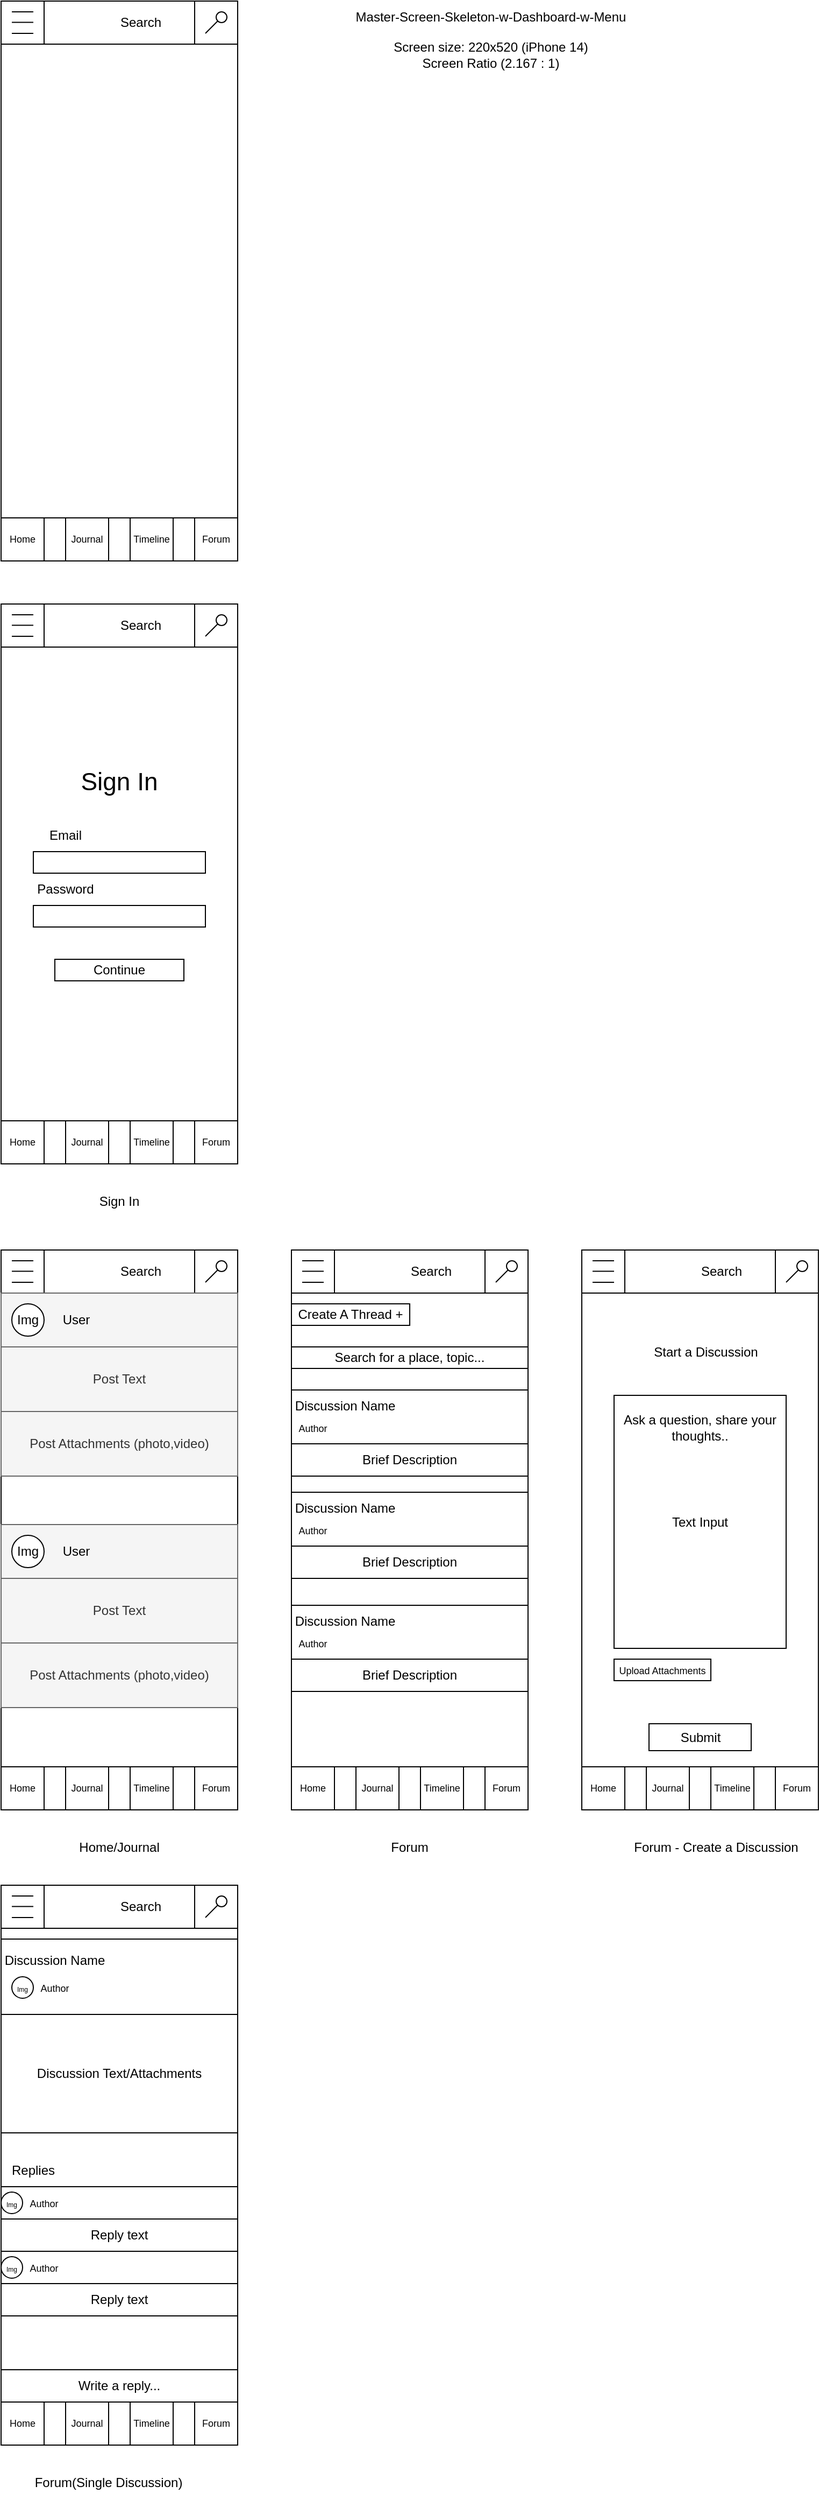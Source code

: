 <mxfile version="22.0.4" type="github" pages="15">
  <diagram name="Master-Screen-Skeleton-w-Dash" id="dcU1EmuCoUyJwAfTxBAl">
    <mxGraphModel dx="1434" dy="782" grid="1" gridSize="10" guides="1" tooltips="1" connect="1" arrows="1" fold="1" page="1" pageScale="1" pageWidth="850" pageHeight="1100" math="0" shadow="0">
      <root>
        <mxCell id="0" />
        <mxCell id="1" parent="0" />
        <mxCell id="VYiLOWBzsUnHH9N8WDeH-3" value="" style="endArrow=none;html=1;rounded=0;" parent="1" edge="1">
          <mxGeometry width="50" height="50" relative="1" as="geometry">
            <mxPoint x="200" y="600" as="sourcePoint" />
            <mxPoint x="200" y="600.0" as="targetPoint" />
          </mxGeometry>
        </mxCell>
        <mxCell id="VYiLOWBzsUnHH9N8WDeH-6" value="" style="rounded=0;whiteSpace=wrap;html=1;" parent="1" vertex="1">
          <mxGeometry width="220" height="520" as="geometry" />
        </mxCell>
        <mxCell id="VYiLOWBzsUnHH9N8WDeH-7" value="" style="rounded=0;whiteSpace=wrap;html=1;" parent="1" vertex="1">
          <mxGeometry y="480" width="220" height="40" as="geometry" />
        </mxCell>
        <mxCell id="VYiLOWBzsUnHH9N8WDeH-8" value="Forum" style="rounded=0;whiteSpace=wrap;html=1;fontSize=9;" parent="1" vertex="1">
          <mxGeometry x="180" y="480" width="40" height="40" as="geometry" />
        </mxCell>
        <mxCell id="VYiLOWBzsUnHH9N8WDeH-9" value="Timeline" style="rounded=0;whiteSpace=wrap;html=1;fontSize=9;" parent="1" vertex="1">
          <mxGeometry x="120" y="480" width="40" height="40" as="geometry" />
        </mxCell>
        <mxCell id="VYiLOWBzsUnHH9N8WDeH-10" value="Journal" style="rounded=0;whiteSpace=wrap;html=1;fontSize=9;" parent="1" vertex="1">
          <mxGeometry x="60" y="480" width="40" height="40" as="geometry" />
        </mxCell>
        <mxCell id="VYiLOWBzsUnHH9N8WDeH-11" value="Home" style="rounded=0;whiteSpace=wrap;html=1;fontSize=9;" parent="1" vertex="1">
          <mxGeometry y="480" width="40" height="40" as="geometry" />
        </mxCell>
        <mxCell id="VYiLOWBzsUnHH9N8WDeH-12" value="" style="rounded=0;whiteSpace=wrap;html=1;fontSize=9;" parent="1" vertex="1">
          <mxGeometry width="40" height="40" as="geometry" />
        </mxCell>
        <mxCell id="VYiLOWBzsUnHH9N8WDeH-13" value="" style="endArrow=none;html=1;rounded=0;" parent="1" edge="1">
          <mxGeometry width="50" height="50" relative="1" as="geometry">
            <mxPoint x="10" y="30" as="sourcePoint" />
            <mxPoint x="30" y="30" as="targetPoint" />
          </mxGeometry>
        </mxCell>
        <mxCell id="VYiLOWBzsUnHH9N8WDeH-14" value="" style="endArrow=none;html=1;rounded=0;" parent="1" edge="1">
          <mxGeometry width="50" height="50" relative="1" as="geometry">
            <mxPoint x="10" y="19.74" as="sourcePoint" />
            <mxPoint x="30" y="19.74" as="targetPoint" />
          </mxGeometry>
        </mxCell>
        <mxCell id="VYiLOWBzsUnHH9N8WDeH-15" value="" style="endArrow=none;html=1;rounded=0;" parent="1" edge="1">
          <mxGeometry width="50" height="50" relative="1" as="geometry">
            <mxPoint x="10" y="10" as="sourcePoint" />
            <mxPoint x="30" y="10" as="targetPoint" />
          </mxGeometry>
        </mxCell>
        <mxCell id="VYiLOWBzsUnHH9N8WDeH-17" value="Search" style="rounded=0;whiteSpace=wrap;html=1;" parent="1" vertex="1">
          <mxGeometry x="40" width="180" height="40" as="geometry" />
        </mxCell>
        <mxCell id="VYiLOWBzsUnHH9N8WDeH-21" value="" style="whiteSpace=wrap;html=1;aspect=fixed;" parent="1" vertex="1">
          <mxGeometry x="180" width="40" height="40" as="geometry" />
        </mxCell>
        <mxCell id="VYiLOWBzsUnHH9N8WDeH-18" value="" style="endArrow=none;html=1;rounded=0;entryX=0;entryY=1;entryDx=0;entryDy=0;" parent="1" target="VYiLOWBzsUnHH9N8WDeH-19" edge="1">
          <mxGeometry width="50" height="50" relative="1" as="geometry">
            <mxPoint x="190" y="30" as="sourcePoint" />
            <mxPoint x="200" y="20" as="targetPoint" />
          </mxGeometry>
        </mxCell>
        <mxCell id="VYiLOWBzsUnHH9N8WDeH-19" value="" style="ellipse;whiteSpace=wrap;html=1;" parent="1" vertex="1">
          <mxGeometry x="200" y="10" width="10" height="10" as="geometry" />
        </mxCell>
        <mxCell id="VYiLOWBzsUnHH9N8WDeH-23" value="Screen size: 220x520 (iPhone 14) &lt;br&gt;Screen Ratio (2.167 : 1)" style="text;html=1;align=center;verticalAlign=middle;resizable=0;points=[];autosize=1;strokeColor=none;fillColor=none;" parent="1" vertex="1">
          <mxGeometry x="355" y="30" width="200" height="40" as="geometry" />
        </mxCell>
        <mxCell id="VYiLOWBzsUnHH9N8WDeH-26" value="Master-Screen-Skeleton-w-Dashboard-w-Menu" style="text;html=1;align=center;verticalAlign=middle;resizable=0;points=[];autosize=1;strokeColor=none;fillColor=none;" parent="1" vertex="1">
          <mxGeometry x="320" width="270" height="30" as="geometry" />
        </mxCell>
        <mxCell id="iby2Xb2JoWdq31YHK60q-1" value="" style="rounded=0;whiteSpace=wrap;html=1;" parent="1" vertex="1">
          <mxGeometry y="560" width="220" height="520" as="geometry" />
        </mxCell>
        <mxCell id="iby2Xb2JoWdq31YHK60q-2" value="" style="rounded=0;whiteSpace=wrap;html=1;" parent="1" vertex="1">
          <mxGeometry y="1040" width="220" height="40" as="geometry" />
        </mxCell>
        <mxCell id="iby2Xb2JoWdq31YHK60q-3" value="Forum" style="rounded=0;whiteSpace=wrap;html=1;fontSize=9;" parent="1" vertex="1">
          <mxGeometry x="180" y="1040" width="40" height="40" as="geometry" />
        </mxCell>
        <mxCell id="iby2Xb2JoWdq31YHK60q-4" value="Timeline" style="rounded=0;whiteSpace=wrap;html=1;fontSize=9;" parent="1" vertex="1">
          <mxGeometry x="120" y="1040" width="40" height="40" as="geometry" />
        </mxCell>
        <mxCell id="iby2Xb2JoWdq31YHK60q-5" value="Journal" style="rounded=0;whiteSpace=wrap;html=1;fontSize=9;" parent="1" vertex="1">
          <mxGeometry x="60" y="1040" width="40" height="40" as="geometry" />
        </mxCell>
        <mxCell id="iby2Xb2JoWdq31YHK60q-6" value="Home" style="rounded=0;whiteSpace=wrap;html=1;fontSize=9;" parent="1" vertex="1">
          <mxGeometry y="1040" width="40" height="40" as="geometry" />
        </mxCell>
        <mxCell id="iby2Xb2JoWdq31YHK60q-7" value="" style="rounded=0;whiteSpace=wrap;html=1;fontSize=9;" parent="1" vertex="1">
          <mxGeometry y="560" width="40" height="40" as="geometry" />
        </mxCell>
        <mxCell id="iby2Xb2JoWdq31YHK60q-8" value="" style="endArrow=none;html=1;rounded=0;" parent="1" edge="1">
          <mxGeometry width="50" height="50" relative="1" as="geometry">
            <mxPoint x="10" y="590" as="sourcePoint" />
            <mxPoint x="30" y="590" as="targetPoint" />
          </mxGeometry>
        </mxCell>
        <mxCell id="iby2Xb2JoWdq31YHK60q-9" value="" style="endArrow=none;html=1;rounded=0;" parent="1" edge="1">
          <mxGeometry width="50" height="50" relative="1" as="geometry">
            <mxPoint x="10" y="579.74" as="sourcePoint" />
            <mxPoint x="30" y="579.74" as="targetPoint" />
          </mxGeometry>
        </mxCell>
        <mxCell id="iby2Xb2JoWdq31YHK60q-10" value="" style="endArrow=none;html=1;rounded=0;" parent="1" edge="1">
          <mxGeometry width="50" height="50" relative="1" as="geometry">
            <mxPoint x="10" y="570" as="sourcePoint" />
            <mxPoint x="30" y="570" as="targetPoint" />
          </mxGeometry>
        </mxCell>
        <mxCell id="iby2Xb2JoWdq31YHK60q-11" value="Search" style="rounded=0;whiteSpace=wrap;html=1;" parent="1" vertex="1">
          <mxGeometry x="40" y="560" width="180" height="40" as="geometry" />
        </mxCell>
        <mxCell id="iby2Xb2JoWdq31YHK60q-12" value="" style="whiteSpace=wrap;html=1;aspect=fixed;" parent="1" vertex="1">
          <mxGeometry x="180" y="560" width="40" height="40" as="geometry" />
        </mxCell>
        <mxCell id="iby2Xb2JoWdq31YHK60q-13" value="" style="endArrow=none;html=1;rounded=0;entryX=0;entryY=1;entryDx=0;entryDy=0;" parent="1" target="iby2Xb2JoWdq31YHK60q-14" edge="1">
          <mxGeometry width="50" height="50" relative="1" as="geometry">
            <mxPoint x="190" y="590" as="sourcePoint" />
            <mxPoint x="200" y="580" as="targetPoint" />
          </mxGeometry>
        </mxCell>
        <mxCell id="iby2Xb2JoWdq31YHK60q-14" value="" style="ellipse;whiteSpace=wrap;html=1;" parent="1" vertex="1">
          <mxGeometry x="200" y="570" width="10" height="10" as="geometry" />
        </mxCell>
        <mxCell id="iby2Xb2JoWdq31YHK60q-15" value="Sign In" style="text;html=1;strokeColor=none;fillColor=none;align=center;verticalAlign=middle;whiteSpace=wrap;rounded=0;" parent="1" vertex="1">
          <mxGeometry x="80" y="1100" width="60" height="30" as="geometry" />
        </mxCell>
        <mxCell id="iby2Xb2JoWdq31YHK60q-16" value="" style="rounded=0;whiteSpace=wrap;html=1;" parent="1" vertex="1">
          <mxGeometry x="30" y="790" width="160" height="20" as="geometry" />
        </mxCell>
        <mxCell id="iby2Xb2JoWdq31YHK60q-17" value="" style="rounded=0;whiteSpace=wrap;html=1;" parent="1" vertex="1">
          <mxGeometry x="30" y="840" width="160" height="20" as="geometry" />
        </mxCell>
        <mxCell id="iby2Xb2JoWdq31YHK60q-18" value="Email" style="text;html=1;strokeColor=none;fillColor=none;align=center;verticalAlign=middle;whiteSpace=wrap;rounded=0;" parent="1" vertex="1">
          <mxGeometry x="30" y="760" width="60" height="30" as="geometry" />
        </mxCell>
        <mxCell id="iby2Xb2JoWdq31YHK60q-19" value="Password" style="text;html=1;strokeColor=none;fillColor=none;align=center;verticalAlign=middle;whiteSpace=wrap;rounded=0;" parent="1" vertex="1">
          <mxGeometry x="30" y="810" width="60" height="30" as="geometry" />
        </mxCell>
        <mxCell id="iby2Xb2JoWdq31YHK60q-20" value="&lt;font style=&quot;font-size: 23px;&quot;&gt;Sign In&lt;/font&gt;" style="text;html=1;strokeColor=none;fillColor=none;align=center;verticalAlign=middle;whiteSpace=wrap;rounded=0;" parent="1" vertex="1">
          <mxGeometry x="70" y="710" width="80" height="30" as="geometry" />
        </mxCell>
        <mxCell id="iby2Xb2JoWdq31YHK60q-21" value="Continue" style="rounded=0;whiteSpace=wrap;html=1;" parent="1" vertex="1">
          <mxGeometry x="50" y="890" width="120" height="20" as="geometry" />
        </mxCell>
        <mxCell id="iby2Xb2JoWdq31YHK60q-152" value="" style="endArrow=none;html=1;rounded=0;" parent="1" edge="1">
          <mxGeometry width="50" height="50" relative="1" as="geometry">
            <mxPoint x="200" y="1200" as="sourcePoint" />
            <mxPoint x="200" y="1200" as="targetPoint" />
          </mxGeometry>
        </mxCell>
        <mxCell id="iby2Xb2JoWdq31YHK60q-153" value="" style="rounded=0;whiteSpace=wrap;html=1;" parent="1" vertex="1">
          <mxGeometry y="1160" width="220" height="520" as="geometry" />
        </mxCell>
        <mxCell id="iby2Xb2JoWdq31YHK60q-154" value="" style="rounded=0;whiteSpace=wrap;html=1;" parent="1" vertex="1">
          <mxGeometry y="1640" width="220" height="40" as="geometry" />
        </mxCell>
        <mxCell id="iby2Xb2JoWdq31YHK60q-155" value="Forum" style="rounded=0;whiteSpace=wrap;html=1;fontSize=9;" parent="1" vertex="1">
          <mxGeometry x="180" y="1640" width="40" height="40" as="geometry" />
        </mxCell>
        <mxCell id="iby2Xb2JoWdq31YHK60q-156" value="Timeline" style="rounded=0;whiteSpace=wrap;html=1;fontSize=9;" parent="1" vertex="1">
          <mxGeometry x="120" y="1640" width="40" height="40" as="geometry" />
        </mxCell>
        <mxCell id="iby2Xb2JoWdq31YHK60q-157" value="Journal" style="rounded=0;whiteSpace=wrap;html=1;fontSize=9;" parent="1" vertex="1">
          <mxGeometry x="60" y="1640" width="40" height="40" as="geometry" />
        </mxCell>
        <mxCell id="iby2Xb2JoWdq31YHK60q-158" value="Home" style="rounded=0;whiteSpace=wrap;html=1;fontSize=9;" parent="1" vertex="1">
          <mxGeometry y="1640" width="40" height="40" as="geometry" />
        </mxCell>
        <mxCell id="iby2Xb2JoWdq31YHK60q-159" value="" style="rounded=0;whiteSpace=wrap;html=1;fontSize=9;" parent="1" vertex="1">
          <mxGeometry y="1160" width="40" height="40" as="geometry" />
        </mxCell>
        <mxCell id="iby2Xb2JoWdq31YHK60q-160" value="" style="endArrow=none;html=1;rounded=0;" parent="1" edge="1">
          <mxGeometry width="50" height="50" relative="1" as="geometry">
            <mxPoint x="10" y="1190" as="sourcePoint" />
            <mxPoint x="30" y="1190" as="targetPoint" />
          </mxGeometry>
        </mxCell>
        <mxCell id="iby2Xb2JoWdq31YHK60q-161" value="" style="endArrow=none;html=1;rounded=0;" parent="1" edge="1">
          <mxGeometry width="50" height="50" relative="1" as="geometry">
            <mxPoint x="10" y="1179.74" as="sourcePoint" />
            <mxPoint x="30" y="1179.74" as="targetPoint" />
          </mxGeometry>
        </mxCell>
        <mxCell id="iby2Xb2JoWdq31YHK60q-162" value="" style="endArrow=none;html=1;rounded=0;" parent="1" edge="1">
          <mxGeometry width="50" height="50" relative="1" as="geometry">
            <mxPoint x="10" y="1170" as="sourcePoint" />
            <mxPoint x="30" y="1170" as="targetPoint" />
          </mxGeometry>
        </mxCell>
        <mxCell id="iby2Xb2JoWdq31YHK60q-163" value="Search" style="rounded=0;whiteSpace=wrap;html=1;" parent="1" vertex="1">
          <mxGeometry x="40" y="1160" width="180" height="40" as="geometry" />
        </mxCell>
        <mxCell id="iby2Xb2JoWdq31YHK60q-164" value="" style="whiteSpace=wrap;html=1;aspect=fixed;" parent="1" vertex="1">
          <mxGeometry x="180" y="1160" width="40" height="40" as="geometry" />
        </mxCell>
        <mxCell id="iby2Xb2JoWdq31YHK60q-165" value="" style="endArrow=none;html=1;rounded=0;entryX=0;entryY=1;entryDx=0;entryDy=0;" parent="1" target="iby2Xb2JoWdq31YHK60q-166" edge="1">
          <mxGeometry width="50" height="50" relative="1" as="geometry">
            <mxPoint x="190" y="1190" as="sourcePoint" />
            <mxPoint x="200" y="1180" as="targetPoint" />
          </mxGeometry>
        </mxCell>
        <mxCell id="iby2Xb2JoWdq31YHK60q-166" value="" style="ellipse;whiteSpace=wrap;html=1;" parent="1" vertex="1">
          <mxGeometry x="200" y="1170" width="10" height="10" as="geometry" />
        </mxCell>
        <mxCell id="iby2Xb2JoWdq31YHK60q-167" value="Home/Journal" style="text;html=1;strokeColor=none;fillColor=none;align=center;verticalAlign=middle;whiteSpace=wrap;rounded=0;" parent="1" vertex="1">
          <mxGeometry x="80" y="1700" width="60" height="30" as="geometry" />
        </mxCell>
        <mxCell id="iby2Xb2JoWdq31YHK60q-174" value="" style="endArrow=none;html=1;rounded=0;" parent="1" edge="1">
          <mxGeometry width="50" height="50" relative="1" as="geometry">
            <mxPoint x="470" y="1200" as="sourcePoint" />
            <mxPoint x="470" y="1200" as="targetPoint" />
          </mxGeometry>
        </mxCell>
        <mxCell id="iby2Xb2JoWdq31YHK60q-175" value="" style="rounded=0;whiteSpace=wrap;html=1;" parent="1" vertex="1">
          <mxGeometry x="270" y="1160" width="220" height="520" as="geometry" />
        </mxCell>
        <mxCell id="iby2Xb2JoWdq31YHK60q-176" value="" style="rounded=0;whiteSpace=wrap;html=1;" parent="1" vertex="1">
          <mxGeometry x="270" y="1640" width="220" height="40" as="geometry" />
        </mxCell>
        <mxCell id="iby2Xb2JoWdq31YHK60q-177" value="Forum" style="rounded=0;whiteSpace=wrap;html=1;fontSize=9;" parent="1" vertex="1">
          <mxGeometry x="450" y="1640" width="40" height="40" as="geometry" />
        </mxCell>
        <mxCell id="iby2Xb2JoWdq31YHK60q-178" value="Timeline" style="rounded=0;whiteSpace=wrap;html=1;fontSize=9;" parent="1" vertex="1">
          <mxGeometry x="390" y="1640" width="40" height="40" as="geometry" />
        </mxCell>
        <mxCell id="iby2Xb2JoWdq31YHK60q-179" value="Journal" style="rounded=0;whiteSpace=wrap;html=1;fontSize=9;" parent="1" vertex="1">
          <mxGeometry x="330" y="1640" width="40" height="40" as="geometry" />
        </mxCell>
        <mxCell id="iby2Xb2JoWdq31YHK60q-180" value="Home" style="rounded=0;whiteSpace=wrap;html=1;fontSize=9;" parent="1" vertex="1">
          <mxGeometry x="270" y="1640" width="40" height="40" as="geometry" />
        </mxCell>
        <mxCell id="iby2Xb2JoWdq31YHK60q-181" value="" style="rounded=0;whiteSpace=wrap;html=1;fontSize=9;" parent="1" vertex="1">
          <mxGeometry x="270" y="1160" width="40" height="40" as="geometry" />
        </mxCell>
        <mxCell id="iby2Xb2JoWdq31YHK60q-182" value="" style="endArrow=none;html=1;rounded=0;" parent="1" edge="1">
          <mxGeometry width="50" height="50" relative="1" as="geometry">
            <mxPoint x="280" y="1190" as="sourcePoint" />
            <mxPoint x="300" y="1190" as="targetPoint" />
          </mxGeometry>
        </mxCell>
        <mxCell id="iby2Xb2JoWdq31YHK60q-183" value="" style="endArrow=none;html=1;rounded=0;" parent="1" edge="1">
          <mxGeometry width="50" height="50" relative="1" as="geometry">
            <mxPoint x="280" y="1179.74" as="sourcePoint" />
            <mxPoint x="300" y="1179.74" as="targetPoint" />
          </mxGeometry>
        </mxCell>
        <mxCell id="iby2Xb2JoWdq31YHK60q-184" value="" style="endArrow=none;html=1;rounded=0;" parent="1" edge="1">
          <mxGeometry width="50" height="50" relative="1" as="geometry">
            <mxPoint x="280" y="1170" as="sourcePoint" />
            <mxPoint x="300" y="1170" as="targetPoint" />
          </mxGeometry>
        </mxCell>
        <mxCell id="iby2Xb2JoWdq31YHK60q-185" value="Search" style="rounded=0;whiteSpace=wrap;html=1;" parent="1" vertex="1">
          <mxGeometry x="310" y="1160" width="180" height="40" as="geometry" />
        </mxCell>
        <mxCell id="iby2Xb2JoWdq31YHK60q-186" value="" style="whiteSpace=wrap;html=1;aspect=fixed;" parent="1" vertex="1">
          <mxGeometry x="450" y="1160" width="40" height="40" as="geometry" />
        </mxCell>
        <mxCell id="iby2Xb2JoWdq31YHK60q-187" value="" style="endArrow=none;html=1;rounded=0;entryX=0;entryY=1;entryDx=0;entryDy=0;" parent="1" target="iby2Xb2JoWdq31YHK60q-188" edge="1">
          <mxGeometry width="50" height="50" relative="1" as="geometry">
            <mxPoint x="460" y="1190" as="sourcePoint" />
            <mxPoint x="470" y="1180" as="targetPoint" />
          </mxGeometry>
        </mxCell>
        <mxCell id="iby2Xb2JoWdq31YHK60q-188" value="" style="ellipse;whiteSpace=wrap;html=1;" parent="1" vertex="1">
          <mxGeometry x="470" y="1170" width="10" height="10" as="geometry" />
        </mxCell>
        <mxCell id="iby2Xb2JoWdq31YHK60q-189" value="Forum" style="text;html=1;strokeColor=none;fillColor=none;align=center;verticalAlign=middle;whiteSpace=wrap;rounded=0;" parent="1" vertex="1">
          <mxGeometry x="350" y="1700" width="60" height="30" as="geometry" />
        </mxCell>
        <mxCell id="iby2Xb2JoWdq31YHK60q-198" value="" style="endArrow=none;html=1;rounded=0;" parent="1" edge="1">
          <mxGeometry width="50" height="50" relative="1" as="geometry">
            <mxPoint x="740" y="1200" as="sourcePoint" />
            <mxPoint x="740" y="1200" as="targetPoint" />
          </mxGeometry>
        </mxCell>
        <mxCell id="iby2Xb2JoWdq31YHK60q-199" value="" style="rounded=0;whiteSpace=wrap;html=1;" parent="1" vertex="1">
          <mxGeometry x="540" y="1160" width="220" height="520" as="geometry" />
        </mxCell>
        <mxCell id="iby2Xb2JoWdq31YHK60q-200" value="" style="rounded=0;whiteSpace=wrap;html=1;" parent="1" vertex="1">
          <mxGeometry x="540" y="1640" width="220" height="40" as="geometry" />
        </mxCell>
        <mxCell id="iby2Xb2JoWdq31YHK60q-201" value="Forum" style="rounded=0;whiteSpace=wrap;html=1;fontSize=9;" parent="1" vertex="1">
          <mxGeometry x="720" y="1640" width="40" height="40" as="geometry" />
        </mxCell>
        <mxCell id="iby2Xb2JoWdq31YHK60q-202" value="Timeline" style="rounded=0;whiteSpace=wrap;html=1;fontSize=9;" parent="1" vertex="1">
          <mxGeometry x="660" y="1640" width="40" height="40" as="geometry" />
        </mxCell>
        <mxCell id="iby2Xb2JoWdq31YHK60q-203" value="Journal" style="rounded=0;whiteSpace=wrap;html=1;fontSize=9;" parent="1" vertex="1">
          <mxGeometry x="600" y="1640" width="40" height="40" as="geometry" />
        </mxCell>
        <mxCell id="iby2Xb2JoWdq31YHK60q-204" value="Home" style="rounded=0;whiteSpace=wrap;html=1;fontSize=9;" parent="1" vertex="1">
          <mxGeometry x="540" y="1640" width="40" height="40" as="geometry" />
        </mxCell>
        <mxCell id="iby2Xb2JoWdq31YHK60q-205" value="" style="rounded=0;whiteSpace=wrap;html=1;fontSize=9;" parent="1" vertex="1">
          <mxGeometry x="540" y="1160" width="40" height="40" as="geometry" />
        </mxCell>
        <mxCell id="iby2Xb2JoWdq31YHK60q-206" value="" style="endArrow=none;html=1;rounded=0;" parent="1" edge="1">
          <mxGeometry width="50" height="50" relative="1" as="geometry">
            <mxPoint x="550" y="1190" as="sourcePoint" />
            <mxPoint x="570" y="1190" as="targetPoint" />
          </mxGeometry>
        </mxCell>
        <mxCell id="iby2Xb2JoWdq31YHK60q-207" value="" style="endArrow=none;html=1;rounded=0;" parent="1" edge="1">
          <mxGeometry width="50" height="50" relative="1" as="geometry">
            <mxPoint x="550" y="1179.74" as="sourcePoint" />
            <mxPoint x="570" y="1179.74" as="targetPoint" />
          </mxGeometry>
        </mxCell>
        <mxCell id="iby2Xb2JoWdq31YHK60q-208" value="" style="endArrow=none;html=1;rounded=0;" parent="1" edge="1">
          <mxGeometry width="50" height="50" relative="1" as="geometry">
            <mxPoint x="550" y="1170" as="sourcePoint" />
            <mxPoint x="570" y="1170" as="targetPoint" />
          </mxGeometry>
        </mxCell>
        <mxCell id="iby2Xb2JoWdq31YHK60q-209" value="Search" style="rounded=0;whiteSpace=wrap;html=1;" parent="1" vertex="1">
          <mxGeometry x="580" y="1160" width="180" height="40" as="geometry" />
        </mxCell>
        <mxCell id="iby2Xb2JoWdq31YHK60q-210" value="" style="whiteSpace=wrap;html=1;aspect=fixed;" parent="1" vertex="1">
          <mxGeometry x="720" y="1160" width="40" height="40" as="geometry" />
        </mxCell>
        <mxCell id="iby2Xb2JoWdq31YHK60q-211" value="" style="endArrow=none;html=1;rounded=0;entryX=0;entryY=1;entryDx=0;entryDy=0;" parent="1" target="iby2Xb2JoWdq31YHK60q-212" edge="1">
          <mxGeometry width="50" height="50" relative="1" as="geometry">
            <mxPoint x="730" y="1190" as="sourcePoint" />
            <mxPoint x="740" y="1180" as="targetPoint" />
          </mxGeometry>
        </mxCell>
        <mxCell id="iby2Xb2JoWdq31YHK60q-212" value="" style="ellipse;whiteSpace=wrap;html=1;" parent="1" vertex="1">
          <mxGeometry x="740" y="1170" width="10" height="10" as="geometry" />
        </mxCell>
        <mxCell id="iby2Xb2JoWdq31YHK60q-213" value="Forum - Create a Discussion" style="text;html=1;strokeColor=none;fillColor=none;align=center;verticalAlign=middle;whiteSpace=wrap;rounded=0;" parent="1" vertex="1">
          <mxGeometry x="580" y="1700" width="170" height="30" as="geometry" />
        </mxCell>
        <mxCell id="iby2Xb2JoWdq31YHK60q-222" value="" style="rounded=0;whiteSpace=wrap;html=1;fillStyle=solid;fillColor=#f5f5f5;strokeColor=#666666;fontColor=#333333;" parent="1" vertex="1">
          <mxGeometry y="1200" width="220" height="170" as="geometry" />
        </mxCell>
        <mxCell id="iby2Xb2JoWdq31YHK60q-224" value="Img" style="ellipse;whiteSpace=wrap;html=1;aspect=fixed;" parent="1" vertex="1">
          <mxGeometry x="10" y="1210" width="30" height="30" as="geometry" />
        </mxCell>
        <mxCell id="iby2Xb2JoWdq31YHK60q-225" value="User" style="text;html=1;strokeColor=none;fillColor=none;align=center;verticalAlign=middle;whiteSpace=wrap;rounded=0;" parent="1" vertex="1">
          <mxGeometry x="40" y="1210" width="60" height="30" as="geometry" />
        </mxCell>
        <mxCell id="iby2Xb2JoWdq31YHK60q-226" value="Post Attachments (photo,video)" style="rounded=0;whiteSpace=wrap;html=1;fillColor=#f5f5f5;fontColor=#333333;strokeColor=#666666;" parent="1" vertex="1">
          <mxGeometry y="1310" width="220" height="60" as="geometry" />
        </mxCell>
        <mxCell id="iby2Xb2JoWdq31YHK60q-234" value="" style="rounded=0;whiteSpace=wrap;html=1;fillColor=#f5f5f5;fontColor=#333333;strokeColor=#666666;" parent="1" vertex="1">
          <mxGeometry y="1415" width="220" height="170" as="geometry" />
        </mxCell>
        <mxCell id="iby2Xb2JoWdq31YHK60q-235" value="Img" style="ellipse;whiteSpace=wrap;html=1;aspect=fixed;" parent="1" vertex="1">
          <mxGeometry x="10" y="1425" width="30" height="30" as="geometry" />
        </mxCell>
        <mxCell id="iby2Xb2JoWdq31YHK60q-236" value="User" style="text;html=1;strokeColor=none;fillColor=none;align=center;verticalAlign=middle;whiteSpace=wrap;rounded=0;" parent="1" vertex="1">
          <mxGeometry x="40" y="1425" width="60" height="30" as="geometry" />
        </mxCell>
        <mxCell id="iby2Xb2JoWdq31YHK60q-237" value="Post Attachments (photo,video)" style="rounded=0;whiteSpace=wrap;html=1;fillColor=#f5f5f5;fontColor=#333333;strokeColor=#666666;" parent="1" vertex="1">
          <mxGeometry y="1525" width="220" height="60" as="geometry" />
        </mxCell>
        <mxCell id="iby2Xb2JoWdq31YHK60q-239" value="Post Text" style="rounded=0;whiteSpace=wrap;html=1;fillColor=#f5f5f5;fontColor=#333333;strokeColor=#666666;" parent="1" vertex="1">
          <mxGeometry y="1465" width="220" height="60" as="geometry" />
        </mxCell>
        <mxCell id="iby2Xb2JoWdq31YHK60q-240" value="Post Text" style="rounded=0;whiteSpace=wrap;html=1;fillColor=#f5f5f5;fontColor=#333333;strokeColor=#666666;" parent="1" vertex="1">
          <mxGeometry y="1250" width="220" height="60" as="geometry" />
        </mxCell>
        <mxCell id="iby2Xb2JoWdq31YHK60q-241" value="Create A Thread +" style="rounded=0;whiteSpace=wrap;html=1;" parent="1" vertex="1">
          <mxGeometry x="270" y="1210" width="110" height="20" as="geometry" />
        </mxCell>
        <mxCell id="iby2Xb2JoWdq31YHK60q-242" value="Search for a place, topic..." style="rounded=0;whiteSpace=wrap;html=1;" parent="1" vertex="1">
          <mxGeometry x="270" y="1250" width="220" height="20" as="geometry" />
        </mxCell>
        <mxCell id="iby2Xb2JoWdq31YHK60q-246" value="" style="rounded=0;whiteSpace=wrap;html=1;" parent="1" vertex="1">
          <mxGeometry x="270" y="1290" width="220" height="80" as="geometry" />
        </mxCell>
        <mxCell id="iby2Xb2JoWdq31YHK60q-247" value="Discussion Name" style="text;html=1;strokeColor=none;fillColor=none;align=center;verticalAlign=middle;whiteSpace=wrap;rounded=0;" parent="1" vertex="1">
          <mxGeometry x="270" y="1290" width="100" height="30" as="geometry" />
        </mxCell>
        <mxCell id="iby2Xb2JoWdq31YHK60q-248" value="&lt;font style=&quot;font-size: 9px;&quot;&gt;Author&lt;/font&gt;" style="text;html=1;strokeColor=none;fillColor=none;align=center;verticalAlign=middle;whiteSpace=wrap;rounded=0;" parent="1" vertex="1">
          <mxGeometry x="260" y="1310" width="60" height="30" as="geometry" />
        </mxCell>
        <mxCell id="iby2Xb2JoWdq31YHK60q-249" value="Brief Description" style="rounded=0;whiteSpace=wrap;html=1;" parent="1" vertex="1">
          <mxGeometry x="270" y="1340" width="220" height="30" as="geometry" />
        </mxCell>
        <mxCell id="iby2Xb2JoWdq31YHK60q-252" value="" style="rounded=0;whiteSpace=wrap;html=1;" parent="1" vertex="1">
          <mxGeometry x="270" y="1385" width="220" height="80" as="geometry" />
        </mxCell>
        <mxCell id="iby2Xb2JoWdq31YHK60q-253" value="Discussion Name" style="text;html=1;strokeColor=none;fillColor=none;align=center;verticalAlign=middle;whiteSpace=wrap;rounded=0;" parent="1" vertex="1">
          <mxGeometry x="270" y="1385" width="100" height="30" as="geometry" />
        </mxCell>
        <mxCell id="iby2Xb2JoWdq31YHK60q-254" value="&lt;font style=&quot;font-size: 9px;&quot;&gt;Author&lt;/font&gt;" style="text;html=1;strokeColor=none;fillColor=none;align=center;verticalAlign=middle;whiteSpace=wrap;rounded=0;" parent="1" vertex="1">
          <mxGeometry x="260" y="1405" width="60" height="30" as="geometry" />
        </mxCell>
        <mxCell id="iby2Xb2JoWdq31YHK60q-255" value="Brief Description" style="rounded=0;whiteSpace=wrap;html=1;" parent="1" vertex="1">
          <mxGeometry x="270" y="1435" width="220" height="30" as="geometry" />
        </mxCell>
        <mxCell id="iby2Xb2JoWdq31YHK60q-256" value="" style="rounded=0;whiteSpace=wrap;html=1;" parent="1" vertex="1">
          <mxGeometry x="270" y="1490" width="220" height="80" as="geometry" />
        </mxCell>
        <mxCell id="iby2Xb2JoWdq31YHK60q-257" value="Discussion Name" style="text;html=1;strokeColor=none;fillColor=none;align=center;verticalAlign=middle;whiteSpace=wrap;rounded=0;" parent="1" vertex="1">
          <mxGeometry x="270" y="1490" width="100" height="30" as="geometry" />
        </mxCell>
        <mxCell id="iby2Xb2JoWdq31YHK60q-258" value="&lt;font style=&quot;font-size: 9px;&quot;&gt;Author&lt;/font&gt;" style="text;html=1;strokeColor=none;fillColor=none;align=center;verticalAlign=middle;whiteSpace=wrap;rounded=0;" parent="1" vertex="1">
          <mxGeometry x="260" y="1510" width="60" height="30" as="geometry" />
        </mxCell>
        <mxCell id="iby2Xb2JoWdq31YHK60q-259" value="Brief Description" style="rounded=0;whiteSpace=wrap;html=1;" parent="1" vertex="1">
          <mxGeometry x="270" y="1540" width="220" height="30" as="geometry" />
        </mxCell>
        <mxCell id="iby2Xb2JoWdq31YHK60q-261" value="Start a Discussion" style="text;html=1;strokeColor=none;fillColor=none;align=center;verticalAlign=middle;whiteSpace=wrap;rounded=0;" parent="1" vertex="1">
          <mxGeometry x="598.75" y="1240" width="112.5" height="30" as="geometry" />
        </mxCell>
        <mxCell id="iby2Xb2JoWdq31YHK60q-262" value="Text Input" style="rounded=0;whiteSpace=wrap;html=1;" parent="1" vertex="1">
          <mxGeometry x="570" y="1295" width="160" height="235" as="geometry" />
        </mxCell>
        <mxCell id="iby2Xb2JoWdq31YHK60q-263" value="Ask a question, share your thoughts.." style="text;html=1;strokeColor=none;fillColor=none;align=center;verticalAlign=middle;whiteSpace=wrap;rounded=0;" parent="1" vertex="1">
          <mxGeometry x="570" y="1310" width="160" height="30" as="geometry" />
        </mxCell>
        <mxCell id="iby2Xb2JoWdq31YHK60q-264" value="&lt;font style=&quot;font-size: 9px;&quot;&gt;Upload Attachments&lt;/font&gt;" style="rounded=0;whiteSpace=wrap;html=1;" parent="1" vertex="1">
          <mxGeometry x="570" y="1540" width="90" height="20" as="geometry" />
        </mxCell>
        <mxCell id="iby2Xb2JoWdq31YHK60q-265" value="Submit" style="rounded=0;whiteSpace=wrap;html=1;" parent="1" vertex="1">
          <mxGeometry x="602.5" y="1600" width="95" height="25" as="geometry" />
        </mxCell>
        <mxCell id="iby2Xb2JoWdq31YHK60q-394" value="" style="endArrow=none;html=1;rounded=0;" parent="1" edge="1">
          <mxGeometry width="50" height="50" relative="1" as="geometry">
            <mxPoint x="200" y="1790" as="sourcePoint" />
            <mxPoint x="200" y="1790" as="targetPoint" />
          </mxGeometry>
        </mxCell>
        <mxCell id="iby2Xb2JoWdq31YHK60q-395" value="" style="rounded=0;whiteSpace=wrap;html=1;" parent="1" vertex="1">
          <mxGeometry y="1750" width="220" height="520" as="geometry" />
        </mxCell>
        <mxCell id="iby2Xb2JoWdq31YHK60q-396" value="" style="rounded=0;whiteSpace=wrap;html=1;" parent="1" vertex="1">
          <mxGeometry y="2230" width="220" height="40" as="geometry" />
        </mxCell>
        <mxCell id="iby2Xb2JoWdq31YHK60q-397" value="Forum" style="rounded=0;whiteSpace=wrap;html=1;fontSize=9;" parent="1" vertex="1">
          <mxGeometry x="180" y="2230" width="40" height="40" as="geometry" />
        </mxCell>
        <mxCell id="iby2Xb2JoWdq31YHK60q-398" value="Timeline" style="rounded=0;whiteSpace=wrap;html=1;fontSize=9;" parent="1" vertex="1">
          <mxGeometry x="120" y="2230" width="40" height="40" as="geometry" />
        </mxCell>
        <mxCell id="iby2Xb2JoWdq31YHK60q-399" value="Journal" style="rounded=0;whiteSpace=wrap;html=1;fontSize=9;" parent="1" vertex="1">
          <mxGeometry x="60" y="2230" width="40" height="40" as="geometry" />
        </mxCell>
        <mxCell id="iby2Xb2JoWdq31YHK60q-400" value="Home" style="rounded=0;whiteSpace=wrap;html=1;fontSize=9;" parent="1" vertex="1">
          <mxGeometry y="2230" width="40" height="40" as="geometry" />
        </mxCell>
        <mxCell id="iby2Xb2JoWdq31YHK60q-401" value="" style="rounded=0;whiteSpace=wrap;html=1;fontSize=9;" parent="1" vertex="1">
          <mxGeometry y="1750" width="40" height="40" as="geometry" />
        </mxCell>
        <mxCell id="iby2Xb2JoWdq31YHK60q-402" value="" style="endArrow=none;html=1;rounded=0;" parent="1" edge="1">
          <mxGeometry width="50" height="50" relative="1" as="geometry">
            <mxPoint x="10" y="1780" as="sourcePoint" />
            <mxPoint x="30" y="1780" as="targetPoint" />
          </mxGeometry>
        </mxCell>
        <mxCell id="iby2Xb2JoWdq31YHK60q-403" value="" style="endArrow=none;html=1;rounded=0;" parent="1" edge="1">
          <mxGeometry width="50" height="50" relative="1" as="geometry">
            <mxPoint x="10" y="1769.74" as="sourcePoint" />
            <mxPoint x="30" y="1769.74" as="targetPoint" />
          </mxGeometry>
        </mxCell>
        <mxCell id="iby2Xb2JoWdq31YHK60q-404" value="" style="endArrow=none;html=1;rounded=0;" parent="1" edge="1">
          <mxGeometry width="50" height="50" relative="1" as="geometry">
            <mxPoint x="10" y="1760" as="sourcePoint" />
            <mxPoint x="30" y="1760" as="targetPoint" />
          </mxGeometry>
        </mxCell>
        <mxCell id="iby2Xb2JoWdq31YHK60q-405" value="Search" style="rounded=0;whiteSpace=wrap;html=1;" parent="1" vertex="1">
          <mxGeometry x="40" y="1750" width="180" height="40" as="geometry" />
        </mxCell>
        <mxCell id="iby2Xb2JoWdq31YHK60q-406" value="" style="whiteSpace=wrap;html=1;aspect=fixed;" parent="1" vertex="1">
          <mxGeometry x="180" y="1750" width="40" height="40" as="geometry" />
        </mxCell>
        <mxCell id="iby2Xb2JoWdq31YHK60q-407" value="" style="endArrow=none;html=1;rounded=0;entryX=0;entryY=1;entryDx=0;entryDy=0;" parent="1" target="iby2Xb2JoWdq31YHK60q-408" edge="1">
          <mxGeometry width="50" height="50" relative="1" as="geometry">
            <mxPoint x="190" y="1780" as="sourcePoint" />
            <mxPoint x="200" y="1770" as="targetPoint" />
          </mxGeometry>
        </mxCell>
        <mxCell id="iby2Xb2JoWdq31YHK60q-408" value="" style="ellipse;whiteSpace=wrap;html=1;" parent="1" vertex="1">
          <mxGeometry x="200" y="1760" width="10" height="10" as="geometry" />
        </mxCell>
        <mxCell id="iby2Xb2JoWdq31YHK60q-409" value="Forum(Single Discussion)" style="text;html=1;strokeColor=none;fillColor=none;align=center;verticalAlign=middle;whiteSpace=wrap;rounded=0;" parent="1" vertex="1">
          <mxGeometry x="20" y="2290" width="160" height="30" as="geometry" />
        </mxCell>
        <mxCell id="iby2Xb2JoWdq31YHK60q-412" value="" style="rounded=0;whiteSpace=wrap;html=1;" parent="1" vertex="1">
          <mxGeometry y="1800" width="220" height="70" as="geometry" />
        </mxCell>
        <mxCell id="iby2Xb2JoWdq31YHK60q-413" value="Discussion Name" style="text;html=1;strokeColor=none;fillColor=none;align=center;verticalAlign=middle;whiteSpace=wrap;rounded=0;" parent="1" vertex="1">
          <mxGeometry y="1805" width="100" height="30" as="geometry" />
        </mxCell>
        <mxCell id="iby2Xb2JoWdq31YHK60q-421" value="&lt;font style=&quot;font-size: 9px;&quot;&gt;Author&lt;/font&gt;" style="text;html=1;strokeColor=none;fillColor=none;align=center;verticalAlign=middle;whiteSpace=wrap;rounded=0;" parent="1" vertex="1">
          <mxGeometry x="20" y="1830" width="60" height="30" as="geometry" />
        </mxCell>
        <mxCell id="iby2Xb2JoWdq31YHK60q-422" value="Discussion Text/Attachments" style="rounded=0;whiteSpace=wrap;html=1;" parent="1" vertex="1">
          <mxGeometry y="1870" width="220" height="110" as="geometry" />
        </mxCell>
        <mxCell id="iby2Xb2JoWdq31YHK60q-423" value="&lt;font style=&quot;font-size: 6px;&quot;&gt;Img&lt;/font&gt;" style="ellipse;whiteSpace=wrap;html=1;aspect=fixed;" parent="1" vertex="1">
          <mxGeometry x="10" y="1835" width="20" height="20" as="geometry" />
        </mxCell>
        <mxCell id="iby2Xb2JoWdq31YHK60q-424" value="" style="rounded=0;whiteSpace=wrap;html=1;" parent="1" vertex="1">
          <mxGeometry y="2030" width="220" height="60" as="geometry" />
        </mxCell>
        <mxCell id="iby2Xb2JoWdq31YHK60q-425" value="Replies" style="text;html=1;strokeColor=none;fillColor=none;align=center;verticalAlign=middle;whiteSpace=wrap;rounded=0;" parent="1" vertex="1">
          <mxGeometry y="2000" width="60" height="30" as="geometry" />
        </mxCell>
        <mxCell id="iby2Xb2JoWdq31YHK60q-426" value="&lt;font style=&quot;font-size: 9px;&quot;&gt;Author&lt;/font&gt;" style="text;html=1;strokeColor=none;fillColor=none;align=center;verticalAlign=middle;whiteSpace=wrap;rounded=0;" parent="1" vertex="1">
          <mxGeometry x="10" y="2030" width="60" height="30" as="geometry" />
        </mxCell>
        <mxCell id="iby2Xb2JoWdq31YHK60q-427" value="&lt;font style=&quot;font-size: 6px;&quot;&gt;Img&lt;/font&gt;" style="ellipse;whiteSpace=wrap;html=1;aspect=fixed;" parent="1" vertex="1">
          <mxGeometry y="2035" width="20" height="20" as="geometry" />
        </mxCell>
        <mxCell id="iby2Xb2JoWdq31YHK60q-428" value="Reply text" style="rounded=0;whiteSpace=wrap;html=1;" parent="1" vertex="1">
          <mxGeometry y="2060" width="220" height="30" as="geometry" />
        </mxCell>
        <mxCell id="iby2Xb2JoWdq31YHK60q-429" value="" style="rounded=0;whiteSpace=wrap;html=1;" parent="1" vertex="1">
          <mxGeometry y="2090" width="220" height="60" as="geometry" />
        </mxCell>
        <mxCell id="iby2Xb2JoWdq31YHK60q-430" value="&lt;font style=&quot;font-size: 9px;&quot;&gt;Author&lt;/font&gt;" style="text;html=1;strokeColor=none;fillColor=none;align=center;verticalAlign=middle;whiteSpace=wrap;rounded=0;" parent="1" vertex="1">
          <mxGeometry x="10" y="2090" width="60" height="30" as="geometry" />
        </mxCell>
        <mxCell id="iby2Xb2JoWdq31YHK60q-431" value="&lt;font style=&quot;font-size: 6px;&quot;&gt;Img&lt;/font&gt;" style="ellipse;whiteSpace=wrap;html=1;aspect=fixed;" parent="1" vertex="1">
          <mxGeometry y="2095" width="20" height="20" as="geometry" />
        </mxCell>
        <mxCell id="iby2Xb2JoWdq31YHK60q-432" value="Reply text" style="rounded=0;whiteSpace=wrap;html=1;" parent="1" vertex="1">
          <mxGeometry y="2120" width="220" height="30" as="geometry" />
        </mxCell>
        <mxCell id="iby2Xb2JoWdq31YHK60q-433" value="Write a reply..." style="rounded=0;whiteSpace=wrap;html=1;" parent="1" vertex="1">
          <mxGeometry y="2200" width="220" height="30" as="geometry" />
        </mxCell>
      </root>
    </mxGraphModel>
  </diagram>
  <diagram id="lBl2kCIUIac6OWcRvRow" name="WelcomeScreen">
    <mxGraphModel dx="1434" dy="782" grid="1" gridSize="10" guides="1" tooltips="1" connect="1" arrows="1" fold="1" page="1" pageScale="1" pageWidth="850" pageHeight="1100" math="0" shadow="0">
      <root>
        <mxCell id="0" />
        <mxCell id="1" parent="0" />
        <mxCell id="cCOUFEdDzuso5uJpDN-h-1" value="" style="endArrow=none;html=1;rounded=0;" edge="1" parent="1">
          <mxGeometry width="50" height="50" relative="1" as="geometry">
            <mxPoint x="490" y="140" as="sourcePoint" />
            <mxPoint x="490" y="140.0" as="targetPoint" />
          </mxGeometry>
        </mxCell>
        <mxCell id="cCOUFEdDzuso5uJpDN-h-2" value="" style="rounded=0;whiteSpace=wrap;html=1;" vertex="1" parent="1">
          <mxGeometry x="290" y="100" width="220" height="520" as="geometry" />
        </mxCell>
        <mxCell id="cCOUFEdDzuso5uJpDN-h-3" value="" style="rounded=0;whiteSpace=wrap;html=1;" vertex="1" parent="1">
          <mxGeometry x="290" y="580" width="220" height="40" as="geometry" />
        </mxCell>
        <mxCell id="cCOUFEdDzuso5uJpDN-h-4" value="Forum" style="rounded=0;whiteSpace=wrap;html=1;fontSize=9;" vertex="1" parent="1">
          <mxGeometry x="470" y="580" width="40" height="40" as="geometry" />
        </mxCell>
        <mxCell id="cCOUFEdDzuso5uJpDN-h-5" value="Timeline" style="rounded=0;whiteSpace=wrap;html=1;fontSize=9;" vertex="1" parent="1">
          <mxGeometry x="410" y="580" width="40" height="40" as="geometry" />
        </mxCell>
        <mxCell id="cCOUFEdDzuso5uJpDN-h-6" value="Journal" style="rounded=0;whiteSpace=wrap;html=1;fontSize=9;" vertex="1" parent="1">
          <mxGeometry x="350" y="580" width="40" height="40" as="geometry" />
        </mxCell>
        <mxCell id="cCOUFEdDzuso5uJpDN-h-7" value="Home" style="rounded=0;whiteSpace=wrap;html=1;fontSize=9;" vertex="1" parent="1">
          <mxGeometry x="290" y="580" width="40" height="40" as="geometry" />
        </mxCell>
        <mxCell id="cCOUFEdDzuso5uJpDN-h-8" value="" style="rounded=0;whiteSpace=wrap;html=1;fontSize=9;" vertex="1" parent="1">
          <mxGeometry x="290" y="100" width="40" height="40" as="geometry" />
        </mxCell>
        <mxCell id="cCOUFEdDzuso5uJpDN-h-9" value="" style="endArrow=none;html=1;rounded=0;" edge="1" parent="1">
          <mxGeometry width="50" height="50" relative="1" as="geometry">
            <mxPoint x="300" y="130" as="sourcePoint" />
            <mxPoint x="320" y="130" as="targetPoint" />
          </mxGeometry>
        </mxCell>
        <mxCell id="cCOUFEdDzuso5uJpDN-h-10" value="" style="endArrow=none;html=1;rounded=0;" edge="1" parent="1">
          <mxGeometry width="50" height="50" relative="1" as="geometry">
            <mxPoint x="300" y="119.74" as="sourcePoint" />
            <mxPoint x="320" y="119.74" as="targetPoint" />
          </mxGeometry>
        </mxCell>
        <mxCell id="cCOUFEdDzuso5uJpDN-h-11" value="" style="endArrow=none;html=1;rounded=0;" edge="1" parent="1">
          <mxGeometry width="50" height="50" relative="1" as="geometry">
            <mxPoint x="300" y="110" as="sourcePoint" />
            <mxPoint x="320" y="110" as="targetPoint" />
          </mxGeometry>
        </mxCell>
        <mxCell id="cCOUFEdDzuso5uJpDN-h-12" value="Search" style="rounded=0;whiteSpace=wrap;html=1;" vertex="1" parent="1">
          <mxGeometry x="330" y="100" width="180" height="40" as="geometry" />
        </mxCell>
        <mxCell id="cCOUFEdDzuso5uJpDN-h-13" value="" style="whiteSpace=wrap;html=1;aspect=fixed;" vertex="1" parent="1">
          <mxGeometry x="470" y="100" width="40" height="40" as="geometry" />
        </mxCell>
        <mxCell id="cCOUFEdDzuso5uJpDN-h-14" value="" style="endArrow=none;html=1;rounded=0;entryX=0;entryY=1;entryDx=0;entryDy=0;" edge="1" parent="1" target="cCOUFEdDzuso5uJpDN-h-15">
          <mxGeometry width="50" height="50" relative="1" as="geometry">
            <mxPoint x="480" y="130" as="sourcePoint" />
            <mxPoint x="490" y="120" as="targetPoint" />
          </mxGeometry>
        </mxCell>
        <mxCell id="cCOUFEdDzuso5uJpDN-h-15" value="" style="ellipse;whiteSpace=wrap;html=1;" vertex="1" parent="1">
          <mxGeometry x="490" y="110" width="10" height="10" as="geometry" />
        </mxCell>
        <mxCell id="cCOUFEdDzuso5uJpDN-h-16" value="Welcome&amp;nbsp;" style="text;html=1;strokeColor=none;fillColor=none;align=center;verticalAlign=middle;whiteSpace=wrap;rounded=0;" vertex="1" parent="1">
          <mxGeometry x="370" y="640" width="60" height="30" as="geometry" />
        </mxCell>
        <mxCell id="cCOUFEdDzuso5uJpDN-h-17" value="&lt;font style=&quot;font-size: 23px;&quot;&gt;Welcome&lt;/font&gt;" style="text;html=1;strokeColor=none;fillColor=none;align=center;verticalAlign=middle;whiteSpace=wrap;rounded=0;" vertex="1" parent="1">
          <mxGeometry x="360" y="210" width="90" height="30" as="geometry" />
        </mxCell>
        <mxCell id="cCOUFEdDzuso5uJpDN-h-18" value="" style="rounded=0;whiteSpace=wrap;html=1;" vertex="1" parent="1">
          <mxGeometry x="330" y="260" width="140" height="180" as="geometry" />
        </mxCell>
        <mxCell id="cCOUFEdDzuso5uJpDN-h-19" value="App welcome info (description, features)" style="text;html=1;strokeColor=none;fillColor=none;align=center;verticalAlign=middle;whiteSpace=wrap;rounded=0;" vertex="1" parent="1">
          <mxGeometry x="350" y="315.5" width="95" height="49" as="geometry" />
        </mxCell>
        <mxCell id="cCOUFEdDzuso5uJpDN-h-20" value="" style="rounded=0;whiteSpace=wrap;html=1;" vertex="1" parent="1">
          <mxGeometry x="340" y="470" width="120" height="30" as="geometry" />
        </mxCell>
        <mxCell id="cCOUFEdDzuso5uJpDN-h-21" value="Create new account" style="text;html=1;strokeColor=none;fillColor=none;align=center;verticalAlign=middle;whiteSpace=wrap;rounded=0;" vertex="1" parent="1">
          <mxGeometry x="335" y="470" width="130" height="30" as="geometry" />
        </mxCell>
        <mxCell id="cCOUFEdDzuso5uJpDN-h-22" value="Sign in&amp;nbsp;" style="rounded=0;whiteSpace=wrap;html=1;" vertex="1" parent="1">
          <mxGeometry x="340" y="520" width="120" height="30" as="geometry" />
        </mxCell>
      </root>
    </mxGraphModel>
  </diagram>
  <diagram id="5nLs894U2dAAf8xZylbG" name="SignUp">
    <mxGraphModel dx="1434" dy="782" grid="1" gridSize="10" guides="1" tooltips="1" connect="1" arrows="1" fold="1" page="1" pageScale="1" pageWidth="850" pageHeight="1100" math="0" shadow="0">
      <root>
        <mxCell id="0" />
        <mxCell id="1" parent="0" />
        <mxCell id="bNjKeis72jTHD_4-VfsY-1" value="Fillable Form for User Info" style="whiteSpace=wrap;html=1;" parent="1" vertex="1">
          <mxGeometry x="40" y="40" width="120" height="60" as="geometry" />
        </mxCell>
        <mxCell id="M98uQuI7hv9T2LmsUox1-1" value="" style="endArrow=none;html=1;rounded=0;" edge="1" parent="1">
          <mxGeometry width="50" height="50" relative="1" as="geometry">
            <mxPoint x="470" y="180" as="sourcePoint" />
            <mxPoint x="470" y="180.0" as="targetPoint" />
          </mxGeometry>
        </mxCell>
        <mxCell id="M98uQuI7hv9T2LmsUox1-2" value="" style="rounded=0;whiteSpace=wrap;html=1;" vertex="1" parent="1">
          <mxGeometry x="270" y="140" width="220" height="520" as="geometry" />
        </mxCell>
        <mxCell id="M98uQuI7hv9T2LmsUox1-3" value="" style="rounded=0;whiteSpace=wrap;html=1;" vertex="1" parent="1">
          <mxGeometry x="270" y="620" width="220" height="40" as="geometry" />
        </mxCell>
        <mxCell id="M98uQuI7hv9T2LmsUox1-4" value="Forum" style="rounded=0;whiteSpace=wrap;html=1;fontSize=9;" vertex="1" parent="1">
          <mxGeometry x="450" y="620" width="40" height="40" as="geometry" />
        </mxCell>
        <mxCell id="M98uQuI7hv9T2LmsUox1-5" value="Timeline" style="rounded=0;whiteSpace=wrap;html=1;fontSize=9;" vertex="1" parent="1">
          <mxGeometry x="390" y="620" width="40" height="40" as="geometry" />
        </mxCell>
        <mxCell id="M98uQuI7hv9T2LmsUox1-6" value="Journal" style="rounded=0;whiteSpace=wrap;html=1;fontSize=9;" vertex="1" parent="1">
          <mxGeometry x="330" y="620" width="40" height="40" as="geometry" />
        </mxCell>
        <mxCell id="M98uQuI7hv9T2LmsUox1-7" value="Home" style="rounded=0;whiteSpace=wrap;html=1;fontSize=9;" vertex="1" parent="1">
          <mxGeometry x="270" y="620" width="40" height="40" as="geometry" />
        </mxCell>
        <mxCell id="M98uQuI7hv9T2LmsUox1-8" value="" style="rounded=0;whiteSpace=wrap;html=1;fontSize=9;" vertex="1" parent="1">
          <mxGeometry x="270" y="140" width="40" height="40" as="geometry" />
        </mxCell>
        <mxCell id="M98uQuI7hv9T2LmsUox1-9" value="" style="endArrow=none;html=1;rounded=0;" edge="1" parent="1">
          <mxGeometry width="50" height="50" relative="1" as="geometry">
            <mxPoint x="280" y="170" as="sourcePoint" />
            <mxPoint x="300" y="170" as="targetPoint" />
          </mxGeometry>
        </mxCell>
        <mxCell id="M98uQuI7hv9T2LmsUox1-10" value="" style="endArrow=none;html=1;rounded=0;" edge="1" parent="1">
          <mxGeometry width="50" height="50" relative="1" as="geometry">
            <mxPoint x="280" y="159.74" as="sourcePoint" />
            <mxPoint x="300" y="159.74" as="targetPoint" />
          </mxGeometry>
        </mxCell>
        <mxCell id="M98uQuI7hv9T2LmsUox1-11" value="" style="endArrow=none;html=1;rounded=0;" edge="1" parent="1">
          <mxGeometry width="50" height="50" relative="1" as="geometry">
            <mxPoint x="280" y="150" as="sourcePoint" />
            <mxPoint x="300" y="150" as="targetPoint" />
          </mxGeometry>
        </mxCell>
        <mxCell id="M98uQuI7hv9T2LmsUox1-12" value="Search" style="rounded=0;whiteSpace=wrap;html=1;" vertex="1" parent="1">
          <mxGeometry x="310" y="140" width="180" height="40" as="geometry" />
        </mxCell>
        <mxCell id="M98uQuI7hv9T2LmsUox1-13" value="" style="whiteSpace=wrap;html=1;aspect=fixed;" vertex="1" parent="1">
          <mxGeometry x="450" y="140" width="40" height="40" as="geometry" />
        </mxCell>
        <mxCell id="M98uQuI7hv9T2LmsUox1-14" value="" style="endArrow=none;html=1;rounded=0;entryX=0;entryY=1;entryDx=0;entryDy=0;" edge="1" parent="1" target="M98uQuI7hv9T2LmsUox1-15">
          <mxGeometry width="50" height="50" relative="1" as="geometry">
            <mxPoint x="460" y="170" as="sourcePoint" />
            <mxPoint x="470" y="160" as="targetPoint" />
          </mxGeometry>
        </mxCell>
        <mxCell id="M98uQuI7hv9T2LmsUox1-15" value="" style="ellipse;whiteSpace=wrap;html=1;" vertex="1" parent="1">
          <mxGeometry x="470" y="150" width="10" height="10" as="geometry" />
        </mxCell>
        <mxCell id="M98uQuI7hv9T2LmsUox1-16" value="Sign Up" style="text;html=1;strokeColor=none;fillColor=none;align=center;verticalAlign=middle;whiteSpace=wrap;rounded=0;" vertex="1" parent="1">
          <mxGeometry x="350" y="680" width="60" height="30" as="geometry" />
        </mxCell>
        <mxCell id="M98uQuI7hv9T2LmsUox1-17" value="" style="rounded=0;whiteSpace=wrap;html=1;" vertex="1" parent="1">
          <mxGeometry x="300" y="380" width="160" height="20" as="geometry" />
        </mxCell>
        <mxCell id="M98uQuI7hv9T2LmsUox1-18" value="" style="rounded=0;whiteSpace=wrap;html=1;" vertex="1" parent="1">
          <mxGeometry x="300" y="440" width="160" height="20" as="geometry" />
        </mxCell>
        <mxCell id="M98uQuI7hv9T2LmsUox1-19" value="Email" style="text;html=1;strokeColor=none;fillColor=none;align=left;verticalAlign=middle;whiteSpace=wrap;rounded=0;" vertex="1" parent="1">
          <mxGeometry x="300" y="350" width="60" height="30" as="geometry" />
        </mxCell>
        <mxCell id="M98uQuI7hv9T2LmsUox1-20" value="Password" style="text;html=1;strokeColor=none;fillColor=none;align=left;verticalAlign=middle;whiteSpace=wrap;rounded=0;" vertex="1" parent="1">
          <mxGeometry x="300" y="410" width="60" height="30" as="geometry" />
        </mxCell>
        <mxCell id="M98uQuI7hv9T2LmsUox1-21" value="&lt;font style=&quot;font-size: 23px;&quot;&gt;Sign Up&lt;/font&gt;" style="text;html=1;strokeColor=none;fillColor=none;align=center;verticalAlign=middle;whiteSpace=wrap;rounded=0;" vertex="1" parent="1">
          <mxGeometry x="340" y="230" width="90" height="30" as="geometry" />
        </mxCell>
        <mxCell id="M98uQuI7hv9T2LmsUox1-22" value="Continue" style="rounded=0;whiteSpace=wrap;html=1;" vertex="1" parent="1">
          <mxGeometry x="320" y="560" width="120" height="20" as="geometry" />
        </mxCell>
        <mxCell id="M98uQuI7hv9T2LmsUox1-23" value="" style="rounded=0;whiteSpace=wrap;html=1;" vertex="1" parent="1">
          <mxGeometry x="300" y="510" width="160" height="20" as="geometry" />
        </mxCell>
        <mxCell id="M98uQuI7hv9T2LmsUox1-24" value="Confirm Password" style="text;html=1;strokeColor=none;fillColor=none;align=left;verticalAlign=middle;whiteSpace=wrap;rounded=0;" vertex="1" parent="1">
          <mxGeometry x="300" y="480" width="110" height="30" as="geometry" />
        </mxCell>
        <mxCell id="M98uQuI7hv9T2LmsUox1-25" value="" style="rounded=0;whiteSpace=wrap;html=1;" vertex="1" parent="1">
          <mxGeometry x="300" y="310" width="160" height="20" as="geometry" />
        </mxCell>
        <mxCell id="M98uQuI7hv9T2LmsUox1-26" value="Full Name" style="text;html=1;strokeColor=none;fillColor=none;align=center;verticalAlign=middle;whiteSpace=wrap;rounded=0;" vertex="1" parent="1">
          <mxGeometry x="300" y="280" width="60" height="30" as="geometry" />
        </mxCell>
      </root>
    </mxGraphModel>
  </diagram>
  <diagram id="W2BIm8p2jWra_X2DeLO5" name="LogIn">
    <mxGraphModel dx="1434" dy="782" grid="1" gridSize="10" guides="1" tooltips="1" connect="1" arrows="1" fold="1" page="1" pageScale="1" pageWidth="850" pageHeight="1100" math="0" shadow="0">
      <root>
        <mxCell id="0" />
        <mxCell id="1" parent="0" />
        <mxCell id="wKISgS7FMjeD0Zg30n7t-1" value="Enter Login Info/Credentials" style="rounded=0;whiteSpace=wrap;html=1;" parent="1" vertex="1">
          <mxGeometry x="40" y="40" width="120" height="60" as="geometry" />
        </mxCell>
      </root>
    </mxGraphModel>
  </diagram>
  <diagram id="MnIvFy-t1hHfvPnD7r5_" name="AddJournalEntry">
    <mxGraphModel dx="1434" dy="782" grid="1" gridSize="10" guides="1" tooltips="1" connect="1" arrows="1" fold="1" page="1" pageScale="1" pageWidth="850" pageHeight="1100" math="0" shadow="0">
      <root>
        <mxCell id="0" />
        <mxCell id="1" parent="0" />
        <mxCell id="SkgJ-Cg6uTceUTDckPXA-1" value="Add a New Journal Entry: Options for text, photo, video, location pin, rate location" style="rounded=0;whiteSpace=wrap;html=1;" parent="1" vertex="1">
          <mxGeometry x="40" y="40" width="160" height="80" as="geometry" />
        </mxCell>
      </root>
    </mxGraphModel>
  </diagram>
  <diagram id="QAOeRXeWZ7fsKhRUcKs3" name="ViewJournalEntries">
    <mxGraphModel dx="1434" dy="782" grid="1" gridSize="10" guides="1" tooltips="1" connect="1" arrows="1" fold="1" page="1" pageScale="1" pageWidth="850" pageHeight="1100" math="0" shadow="0">
      <root>
        <mxCell id="0" />
        <mxCell id="1" parent="0" />
        <mxCell id="ujjak81z749QpX__tCUG-1" value="View Personal Journal Entries" style="rounded=0;whiteSpace=wrap;html=1;" parent="1" vertex="1">
          <mxGeometry x="40" y="40" width="160" height="80" as="geometry" />
        </mxCell>
      </root>
    </mxGraphModel>
  </diagram>
  <diagram id="ZCA93qEUhgdOCPv1aDZb" name="UpdateProfileInfo">
    <mxGraphModel dx="1434" dy="782" grid="1" gridSize="10" guides="1" tooltips="1" connect="1" arrows="1" fold="1" page="1" pageScale="1" pageWidth="850" pageHeight="1100" math="0" shadow="0">
      <root>
        <mxCell id="0" />
        <mxCell id="1" parent="0" />
        <mxCell id="AoGoZcVMc-Owp87LA1E8-1" value="Change User Profile Info" style="rounded=0;whiteSpace=wrap;html=1;" parent="1" vertex="1">
          <mxGeometry x="40" y="40" width="160" height="80" as="geometry" />
        </mxCell>
      </root>
    </mxGraphModel>
  </diagram>
  <diagram id="UCcETaV9jSu-xHuBOWrG" name="ViewOtherUserProfile">
    <mxGraphModel dx="1434" dy="782" grid="1" gridSize="10" guides="1" tooltips="1" connect="1" arrows="1" fold="1" page="1" pageScale="1" pageWidth="850" pageHeight="1100" math="0" shadow="0">
      <root>
        <mxCell id="0" />
        <mxCell id="1" parent="0" />
        <mxCell id="HAjw6mhn5W8HOD8ruma1-1" value="View another Users Profile" style="rounded=0;whiteSpace=wrap;html=1;" parent="1" vertex="1">
          <mxGeometry x="40" y="40" width="160" height="80" as="geometry" />
        </mxCell>
      </root>
    </mxGraphModel>
  </diagram>
  <diagram id="qXioskBAZgnXAjcPdSau" name="ViewMessageForum">
    <mxGraphModel dx="1434" dy="782" grid="1" gridSize="10" guides="1" tooltips="1" connect="1" arrows="1" fold="1" page="1" pageScale="1" pageWidth="850" pageHeight="1100" math="0" shadow="0">
      <root>
        <mxCell id="0" />
        <mxCell id="1" parent="0" />
        <mxCell id="VpJjeo9Ur29jkcfU0yxa-1" value="View Main Forum Page and Topic Listings" style="rounded=0;whiteSpace=wrap;html=1;" parent="1" vertex="1">
          <mxGeometry x="40" y="40" width="160" height="80" as="geometry" />
        </mxCell>
      </root>
    </mxGraphModel>
  </diagram>
  <diagram id="a-Mnw6WppIfuTgxYoKly" name="ViewForumThreads">
    <mxGraphModel dx="1434" dy="782" grid="1" gridSize="10" guides="1" tooltips="1" connect="1" arrows="1" fold="1" page="1" pageScale="1" pageWidth="850" pageHeight="1100" math="0" shadow="0">
      <root>
        <mxCell id="0" />
        <mxCell id="1" parent="0" />
        <mxCell id="DMLle457HuYMQkA2rrRA-1" value="View a Forum Thread Listing" style="rounded=0;whiteSpace=wrap;html=1;" parent="1" vertex="1">
          <mxGeometry x="40" y="40" width="160" height="80" as="geometry" />
        </mxCell>
      </root>
    </mxGraphModel>
  </diagram>
  <diagram id="j33VWJ07MyLTwqAQGu0q" name="ViewAThread">
    <mxGraphModel dx="1434" dy="782" grid="1" gridSize="10" guides="1" tooltips="1" connect="1" arrows="1" fold="1" page="1" pageScale="1" pageWidth="850" pageHeight="1100" math="0" shadow="0">
      <root>
        <mxCell id="0" />
        <mxCell id="1" parent="0" />
        <mxCell id="SCyQjNwN7Ojuu4ZqOr1D-1" value="View/Read a (Singular) Thread" style="rounded=0;whiteSpace=wrap;html=1;" parent="1" vertex="1">
          <mxGeometry x="40" y="40" width="160" height="80" as="geometry" />
        </mxCell>
      </root>
    </mxGraphModel>
  </diagram>
  <diagram id="1hqDzwScMprSDXHANjFH" name="CreateForumThread">
    <mxGraphModel dx="1434" dy="782" grid="1" gridSize="10" guides="1" tooltips="1" connect="1" arrows="1" fold="1" page="1" pageScale="1" pageWidth="850" pageHeight="1100" math="0" shadow="0">
      <root>
        <mxCell id="0" />
        <mxCell id="1" parent="0" />
        <mxCell id="5UtVOTtkGwCngOrtju-k-1" value="Create a New Forum Thread&lt;br&gt;" style="rounded=0;whiteSpace=wrap;html=1;" parent="1" vertex="1">
          <mxGeometry x="40" y="40" width="120" height="60" as="geometry" />
        </mxCell>
      </root>
    </mxGraphModel>
  </diagram>
  <diagram id="YII5njHUvsL4acxmxXH3" name="ReplyToForumThread">
    <mxGraphModel dx="1434" dy="750" grid="1" gridSize="10" guides="1" tooltips="1" connect="1" arrows="1" fold="1" page="1" pageScale="1" pageWidth="850" pageHeight="1100" math="0" shadow="0">
      <root>
        <mxCell id="0" />
        <mxCell id="1" parent="0" />
        <mxCell id="dZScJKSrmeUZj4tKWnni-1" value="Reply to a Forum Thread" style="rounded=0;whiteSpace=wrap;html=1;" vertex="1" parent="1">
          <mxGeometry x="40" y="40" width="120" height="60" as="geometry" />
        </mxCell>
      </root>
    </mxGraphModel>
  </diagram>
  <diagram id="WiWoP4j4BPh5QWWg0vo_" name="ViewUserTimeline">
    <mxGraphModel dx="1434" dy="750" grid="1" gridSize="10" guides="1" tooltips="1" connect="1" arrows="1" fold="1" page="1" pageScale="1" pageWidth="850" pageHeight="1100" math="0" shadow="0">
      <root>
        <mxCell id="0" />
        <mxCell id="1" parent="0" />
        <mxCell id="4T28wMJD3iPGw3waheAi-1" value="View Your Timeline: Options to Delete a &quot;Highlight&quot; from Timeline" style="rounded=0;whiteSpace=wrap;html=1;" vertex="1" parent="1">
          <mxGeometry x="40" y="120" width="160" height="80" as="geometry" />
        </mxCell>
      </root>
    </mxGraphModel>
  </diagram>
  <diagram id="kkbcXNtFxNVW8OZKppFc" name="AddJournalEntry2Timeline">
    <mxGraphModel dx="1434" dy="750" grid="1" gridSize="10" guides="1" tooltips="1" connect="1" arrows="1" fold="1" page="1" pageScale="1" pageWidth="850" pageHeight="1100" math="0" shadow="0">
      <root>
        <mxCell id="0" />
        <mxCell id="1" parent="0" />
        <mxCell id="jRXVDSKZo6qRRYNTxLnX-1" value="Add a Journal Entry (&quot;Highlight&quot;) to the Timeline" style="rounded=0;whiteSpace=wrap;html=1;" vertex="1" parent="1">
          <mxGeometry x="40" y="40" width="160" height="80" as="geometry" />
        </mxCell>
      </root>
    </mxGraphModel>
  </diagram>
</mxfile>
